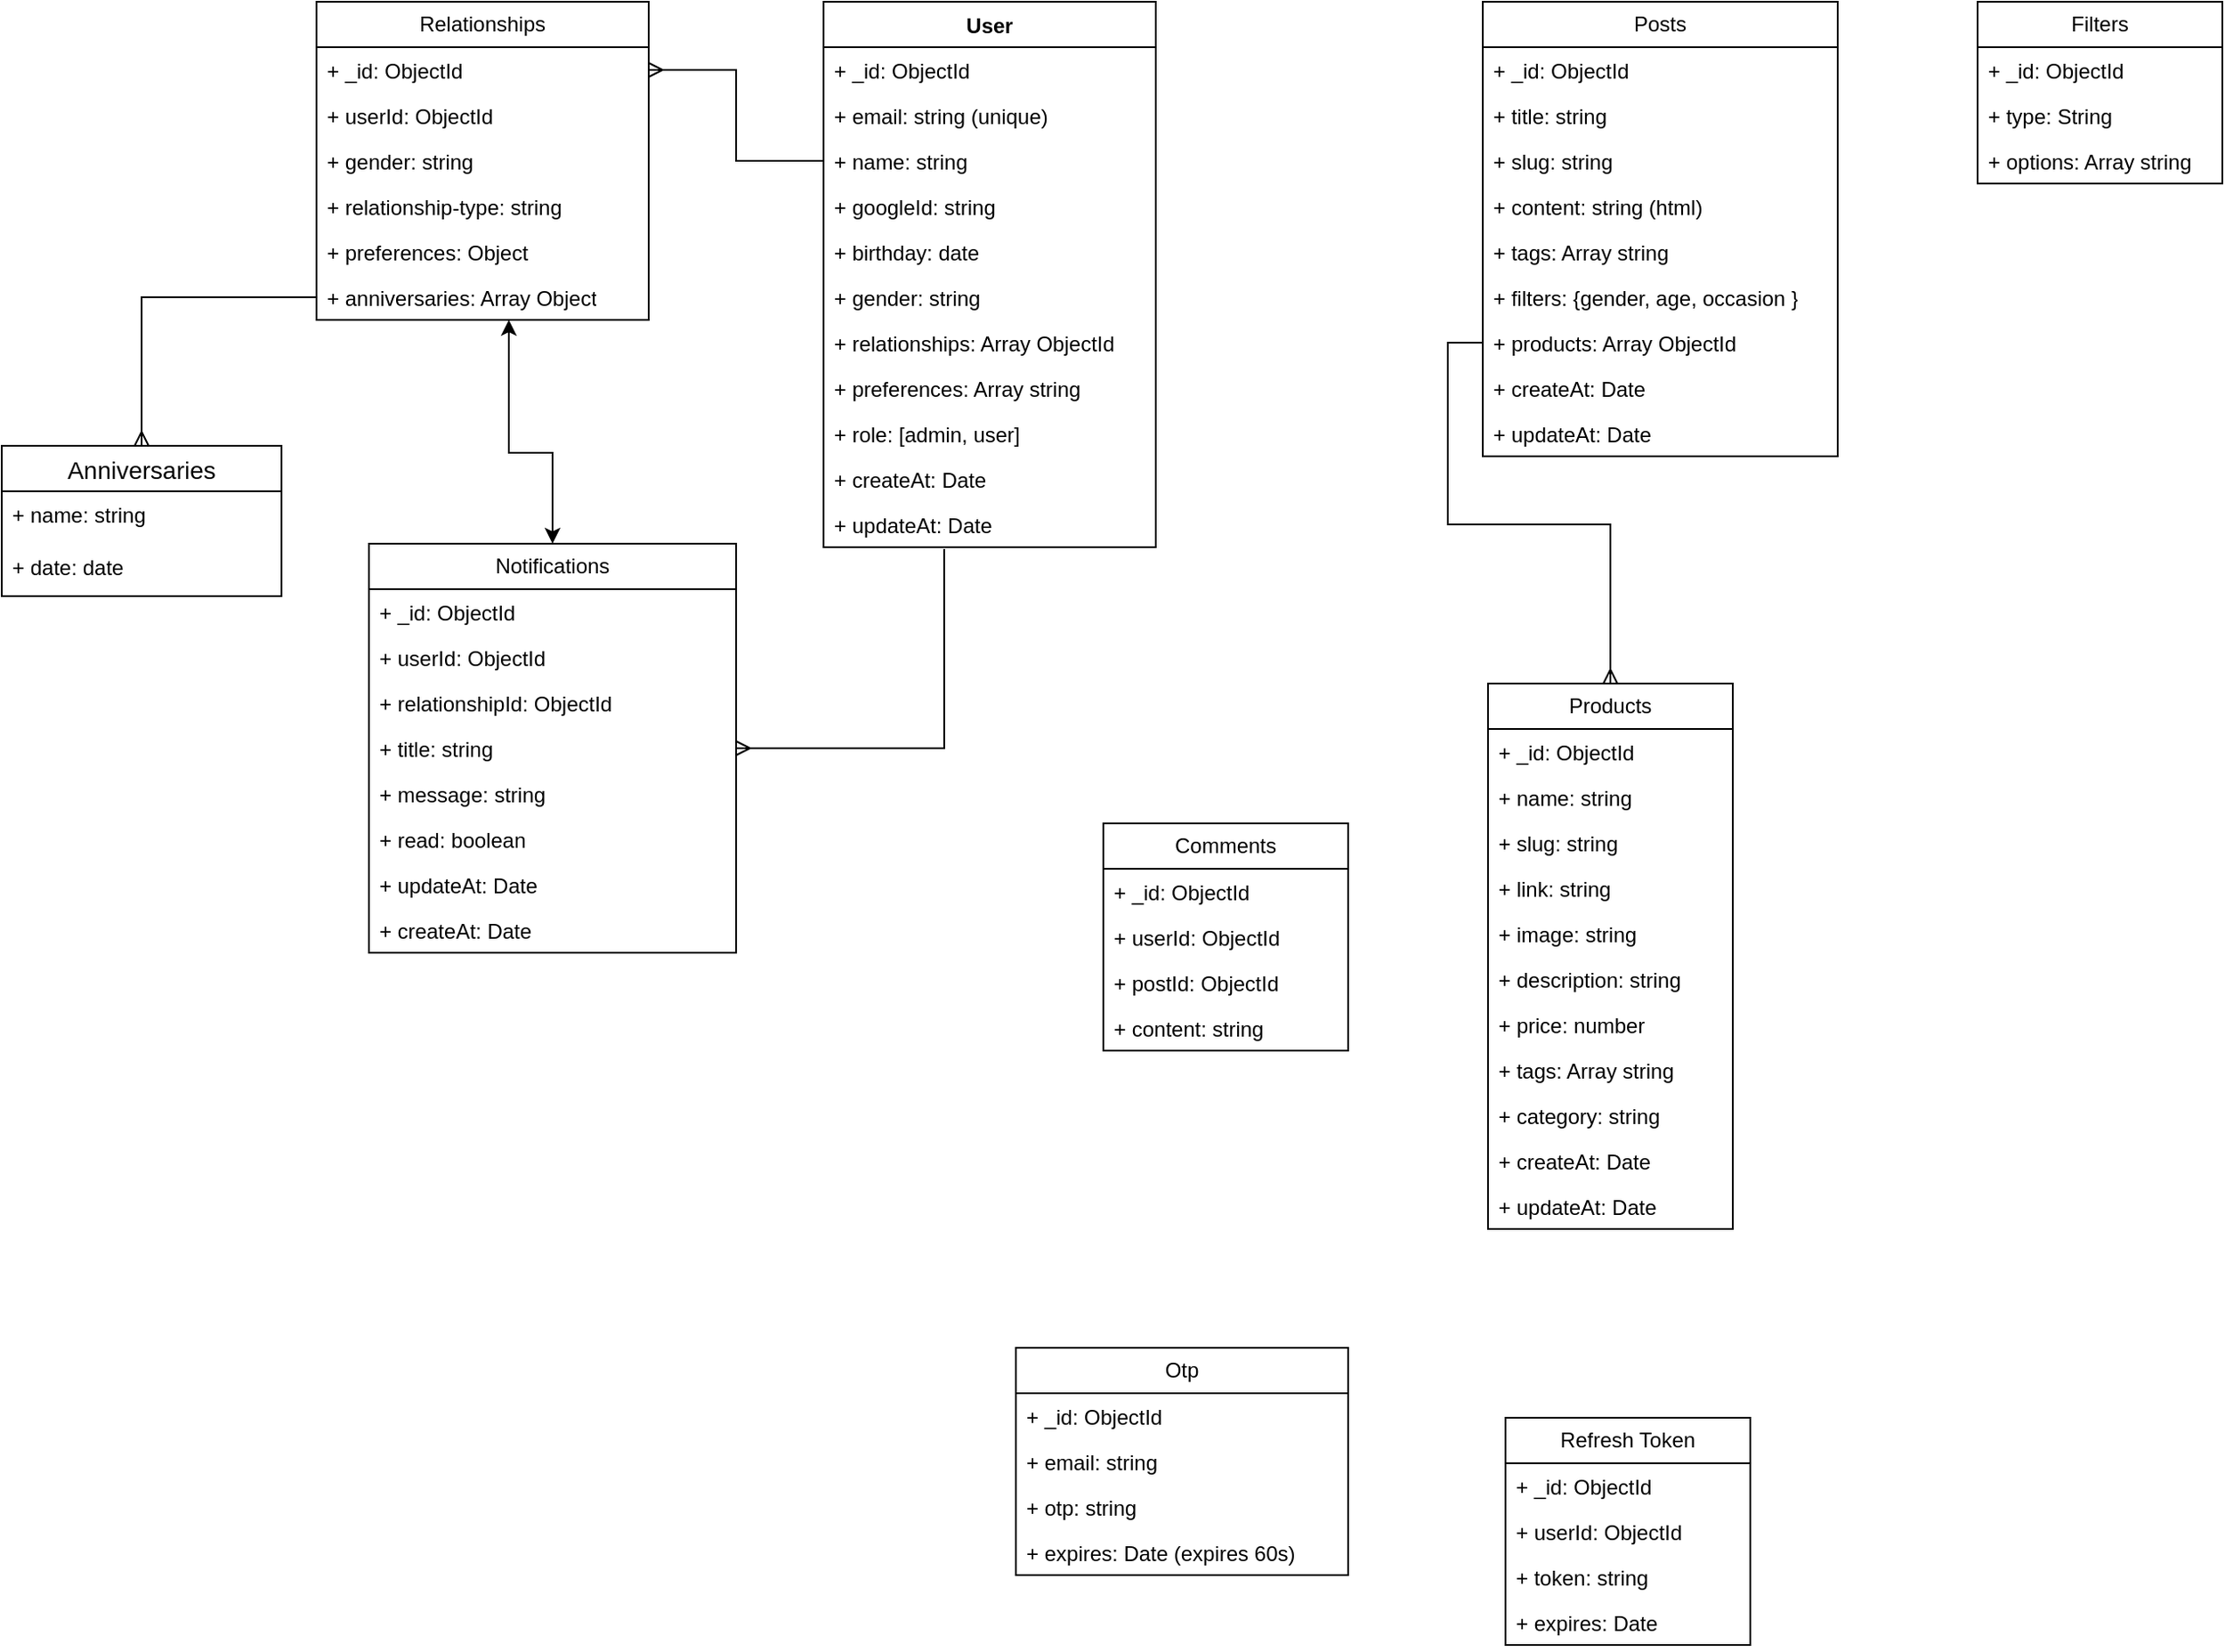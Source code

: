 <mxfile version="26.0.4">
  <diagram name="Trang-1" id="--xrfrz-BZa6Kmq3hvPH">
    <mxGraphModel dx="2258" dy="1238" grid="1" gridSize="10" guides="1" tooltips="1" connect="1" arrows="1" fold="1" page="1" pageScale="1" pageWidth="1654" pageHeight="2336" math="0" shadow="0">
      <root>
        <mxCell id="0" />
        <mxCell id="1" parent="0" />
        <mxCell id="nXrRDYK2SzlN4TtGPAdK-11" value="User" style="swimlane;fontStyle=1;align=center;verticalAlign=top;childLayout=stackLayout;horizontal=1;startSize=26;horizontalStack=0;resizeParent=1;resizeParentMax=0;resizeLast=0;collapsible=1;marginBottom=0;whiteSpace=wrap;html=1;" parent="1" vertex="1">
          <mxGeometry x="380" y="90" width="190" height="312" as="geometry" />
        </mxCell>
        <mxCell id="nXrRDYK2SzlN4TtGPAdK-12" value="+ _id: ObjectId" style="text;strokeColor=none;fillColor=none;align=left;verticalAlign=top;spacingLeft=4;spacingRight=4;overflow=hidden;rotatable=0;points=[[0,0.5],[1,0.5]];portConstraint=eastwest;whiteSpace=wrap;html=1;" parent="nXrRDYK2SzlN4TtGPAdK-11" vertex="1">
          <mxGeometry y="26" width="190" height="26" as="geometry" />
        </mxCell>
        <mxCell id="nXrRDYK2SzlN4TtGPAdK-17" value="+ email: string (unique)" style="text;strokeColor=none;fillColor=none;align=left;verticalAlign=top;spacingLeft=4;spacingRight=4;overflow=hidden;rotatable=0;points=[[0,0.5],[1,0.5]];portConstraint=eastwest;whiteSpace=wrap;html=1;" parent="nXrRDYK2SzlN4TtGPAdK-11" vertex="1">
          <mxGeometry y="52" width="190" height="26" as="geometry" />
        </mxCell>
        <mxCell id="nXrRDYK2SzlN4TtGPAdK-18" value="+ name: string&amp;nbsp;" style="text;strokeColor=none;fillColor=none;align=left;verticalAlign=top;spacingLeft=4;spacingRight=4;overflow=hidden;rotatable=0;points=[[0,0.5],[1,0.5]];portConstraint=eastwest;whiteSpace=wrap;html=1;" parent="nXrRDYK2SzlN4TtGPAdK-11" vertex="1">
          <mxGeometry y="78" width="190" height="26" as="geometry" />
        </mxCell>
        <mxCell id="nXrRDYK2SzlN4TtGPAdK-25" value="+ googleId: string" style="text;strokeColor=none;fillColor=none;align=left;verticalAlign=top;spacingLeft=4;spacingRight=4;overflow=hidden;rotatable=0;points=[[0,0.5],[1,0.5]];portConstraint=eastwest;whiteSpace=wrap;html=1;" parent="nXrRDYK2SzlN4TtGPAdK-11" vertex="1">
          <mxGeometry y="104" width="190" height="26" as="geometry" />
        </mxCell>
        <mxCell id="nXrRDYK2SzlN4TtGPAdK-19" value="+ birthday: date" style="text;strokeColor=none;fillColor=none;align=left;verticalAlign=top;spacingLeft=4;spacingRight=4;overflow=hidden;rotatable=0;points=[[0,0.5],[1,0.5]];portConstraint=eastwest;whiteSpace=wrap;html=1;" parent="nXrRDYK2SzlN4TtGPAdK-11" vertex="1">
          <mxGeometry y="130" width="190" height="26" as="geometry" />
        </mxCell>
        <mxCell id="nXrRDYK2SzlN4TtGPAdK-20" value="+ gender: string" style="text;strokeColor=none;fillColor=none;align=left;verticalAlign=top;spacingLeft=4;spacingRight=4;overflow=hidden;rotatable=0;points=[[0,0.5],[1,0.5]];portConstraint=eastwest;whiteSpace=wrap;html=1;" parent="nXrRDYK2SzlN4TtGPAdK-11" vertex="1">
          <mxGeometry y="156" width="190" height="26" as="geometry" />
        </mxCell>
        <mxCell id="nXrRDYK2SzlN4TtGPAdK-21" value="+ relationships: Array ObjectId&lt;div&gt;&lt;br&gt;&lt;/div&gt;" style="text;strokeColor=none;fillColor=none;align=left;verticalAlign=top;spacingLeft=4;spacingRight=4;overflow=hidden;rotatable=0;points=[[0,0.5],[1,0.5]];portConstraint=eastwest;whiteSpace=wrap;html=1;" parent="nXrRDYK2SzlN4TtGPAdK-11" vertex="1">
          <mxGeometry y="182" width="190" height="26" as="geometry" />
        </mxCell>
        <mxCell id="nXrRDYK2SzlN4TtGPAdK-22" value="+ preferences: Array string" style="text;strokeColor=none;fillColor=none;align=left;verticalAlign=top;spacingLeft=4;spacingRight=4;overflow=hidden;rotatable=0;points=[[0,0.5],[1,0.5]];portConstraint=eastwest;whiteSpace=wrap;html=1;" parent="nXrRDYK2SzlN4TtGPAdK-11" vertex="1">
          <mxGeometry y="208" width="190" height="26" as="geometry" />
        </mxCell>
        <mxCell id="aT9ikR8N9o_AzXJabpUz-1" value="+ role: [admin, user]" style="text;strokeColor=none;fillColor=none;align=left;verticalAlign=top;spacingLeft=4;spacingRight=4;overflow=hidden;rotatable=0;points=[[0,0.5],[1,0.5]];portConstraint=eastwest;whiteSpace=wrap;html=1;" parent="nXrRDYK2SzlN4TtGPAdK-11" vertex="1">
          <mxGeometry y="234" width="190" height="26" as="geometry" />
        </mxCell>
        <mxCell id="nXrRDYK2SzlN4TtGPAdK-35" value="+ createAt: Date" style="text;strokeColor=none;fillColor=none;align=left;verticalAlign=top;spacingLeft=4;spacingRight=4;overflow=hidden;rotatable=0;points=[[0,0.5],[1,0.5]];portConstraint=eastwest;whiteSpace=wrap;html=1;" parent="nXrRDYK2SzlN4TtGPAdK-11" vertex="1">
          <mxGeometry y="260" width="190" height="26" as="geometry" />
        </mxCell>
        <mxCell id="nXrRDYK2SzlN4TtGPAdK-36" value="+ updateAt: Date" style="text;strokeColor=none;fillColor=none;align=left;verticalAlign=top;spacingLeft=4;spacingRight=4;overflow=hidden;rotatable=0;points=[[0,0.5],[1,0.5]];portConstraint=eastwest;whiteSpace=wrap;html=1;" parent="nXrRDYK2SzlN4TtGPAdK-11" vertex="1">
          <mxGeometry y="286" width="190" height="26" as="geometry" />
        </mxCell>
        <mxCell id="nXrRDYK2SzlN4TtGPAdK-30" value="Posts" style="swimlane;fontStyle=0;childLayout=stackLayout;horizontal=1;startSize=26;fillColor=none;horizontalStack=0;resizeParent=1;resizeParentMax=0;resizeLast=0;collapsible=1;marginBottom=0;whiteSpace=wrap;html=1;" parent="1" vertex="1">
          <mxGeometry x="757" y="90" width="203" height="260" as="geometry" />
        </mxCell>
        <mxCell id="nXrRDYK2SzlN4TtGPAdK-31" value="+ _id: ObjectId" style="text;strokeColor=none;fillColor=none;align=left;verticalAlign=top;spacingLeft=4;spacingRight=4;overflow=hidden;rotatable=0;points=[[0,0.5],[1,0.5]];portConstraint=eastwest;whiteSpace=wrap;html=1;" parent="nXrRDYK2SzlN4TtGPAdK-30" vertex="1">
          <mxGeometry y="26" width="203" height="26" as="geometry" />
        </mxCell>
        <mxCell id="nXrRDYK2SzlN4TtGPAdK-32" value="+ title: string" style="text;strokeColor=none;fillColor=none;align=left;verticalAlign=top;spacingLeft=4;spacingRight=4;overflow=hidden;rotatable=0;points=[[0,0.5],[1,0.5]];portConstraint=eastwest;whiteSpace=wrap;html=1;" parent="nXrRDYK2SzlN4TtGPAdK-30" vertex="1">
          <mxGeometry y="52" width="203" height="26" as="geometry" />
        </mxCell>
        <mxCell id="nXrRDYK2SzlN4TtGPAdK-55" value="+ slug: string" style="text;strokeColor=none;fillColor=none;align=left;verticalAlign=top;spacingLeft=4;spacingRight=4;overflow=hidden;rotatable=0;points=[[0,0.5],[1,0.5]];portConstraint=eastwest;whiteSpace=wrap;html=1;" parent="nXrRDYK2SzlN4TtGPAdK-30" vertex="1">
          <mxGeometry y="78" width="203" height="26" as="geometry" />
        </mxCell>
        <mxCell id="nXrRDYK2SzlN4TtGPAdK-33" value="+ content: string (html)" style="text;strokeColor=none;fillColor=none;align=left;verticalAlign=top;spacingLeft=4;spacingRight=4;overflow=hidden;rotatable=0;points=[[0,0.5],[1,0.5]];portConstraint=eastwest;whiteSpace=wrap;html=1;" parent="nXrRDYK2SzlN4TtGPAdK-30" vertex="1">
          <mxGeometry y="104" width="203" height="26" as="geometry" />
        </mxCell>
        <mxCell id="nXrRDYK2SzlN4TtGPAdK-60" value="+ tags: Array string" style="text;strokeColor=none;fillColor=none;align=left;verticalAlign=top;spacingLeft=4;spacingRight=4;overflow=hidden;rotatable=0;points=[[0,0.5],[1,0.5]];portConstraint=eastwest;whiteSpace=wrap;html=1;" parent="nXrRDYK2SzlN4TtGPAdK-30" vertex="1">
          <mxGeometry y="130" width="203" height="26" as="geometry" />
        </mxCell>
        <mxCell id="nXrRDYK2SzlN4TtGPAdK-59" value="+ filters: {gender, age, occasion }" style="text;strokeColor=none;fillColor=none;align=left;verticalAlign=top;spacingLeft=4;spacingRight=4;overflow=hidden;rotatable=0;points=[[0,0.5],[1,0.5]];portConstraint=eastwest;whiteSpace=wrap;html=1;" parent="nXrRDYK2SzlN4TtGPAdK-30" vertex="1">
          <mxGeometry y="156" width="203" height="26" as="geometry" />
        </mxCell>
        <mxCell id="nXrRDYK2SzlN4TtGPAdK-34" value="+ products: Array ObjectId" style="text;strokeColor=none;fillColor=none;align=left;verticalAlign=top;spacingLeft=4;spacingRight=4;overflow=hidden;rotatable=0;points=[[0,0.5],[1,0.5]];portConstraint=eastwest;whiteSpace=wrap;html=1;" parent="nXrRDYK2SzlN4TtGPAdK-30" vertex="1">
          <mxGeometry y="182" width="203" height="26" as="geometry" />
        </mxCell>
        <mxCell id="nXrRDYK2SzlN4TtGPAdK-23" value="+ createAt: Date" style="text;strokeColor=none;fillColor=none;align=left;verticalAlign=top;spacingLeft=4;spacingRight=4;overflow=hidden;rotatable=0;points=[[0,0.5],[1,0.5]];portConstraint=eastwest;whiteSpace=wrap;html=1;" parent="nXrRDYK2SzlN4TtGPAdK-30" vertex="1">
          <mxGeometry y="208" width="203" height="26" as="geometry" />
        </mxCell>
        <mxCell id="nXrRDYK2SzlN4TtGPAdK-24" value="+ updateAt: Date" style="text;strokeColor=none;fillColor=none;align=left;verticalAlign=top;spacingLeft=4;spacingRight=4;overflow=hidden;rotatable=0;points=[[0,0.5],[1,0.5]];portConstraint=eastwest;whiteSpace=wrap;html=1;" parent="nXrRDYK2SzlN4TtGPAdK-30" vertex="1">
          <mxGeometry y="234" width="203" height="26" as="geometry" />
        </mxCell>
        <mxCell id="nXrRDYK2SzlN4TtGPAdK-61" style="edgeStyle=orthogonalEdgeStyle;rounded=0;orthogonalLoop=1;jettySize=auto;html=1;startArrow=ERmany;startFill=0;endArrow=none;endFill=0;" parent="1" source="nXrRDYK2SzlN4TtGPAdK-37" target="nXrRDYK2SzlN4TtGPAdK-34" edge="1">
          <mxGeometry relative="1" as="geometry" />
        </mxCell>
        <mxCell id="nXrRDYK2SzlN4TtGPAdK-37" value="Products" style="swimlane;fontStyle=0;childLayout=stackLayout;horizontal=1;startSize=26;fillColor=none;horizontalStack=0;resizeParent=1;resizeParentMax=0;resizeLast=0;collapsible=1;marginBottom=0;whiteSpace=wrap;html=1;" parent="1" vertex="1">
          <mxGeometry x="760" y="480" width="140" height="312" as="geometry" />
        </mxCell>
        <mxCell id="nXrRDYK2SzlN4TtGPAdK-38" value="+ _id: ObjectId" style="text;strokeColor=none;fillColor=none;align=left;verticalAlign=top;spacingLeft=4;spacingRight=4;overflow=hidden;rotatable=0;points=[[0,0.5],[1,0.5]];portConstraint=eastwest;whiteSpace=wrap;html=1;" parent="nXrRDYK2SzlN4TtGPAdK-37" vertex="1">
          <mxGeometry y="26" width="140" height="26" as="geometry" />
        </mxCell>
        <mxCell id="nXrRDYK2SzlN4TtGPAdK-40" value="+ name: string" style="text;strokeColor=none;fillColor=none;align=left;verticalAlign=top;spacingLeft=4;spacingRight=4;overflow=hidden;rotatable=0;points=[[0,0.5],[1,0.5]];portConstraint=eastwest;whiteSpace=wrap;html=1;" parent="nXrRDYK2SzlN4TtGPAdK-37" vertex="1">
          <mxGeometry y="52" width="140" height="26" as="geometry" />
        </mxCell>
        <mxCell id="aT9ikR8N9o_AzXJabpUz-12" value="+ slug: string" style="text;strokeColor=none;fillColor=none;align=left;verticalAlign=top;spacingLeft=4;spacingRight=4;overflow=hidden;rotatable=0;points=[[0,0.5],[1,0.5]];portConstraint=eastwest;whiteSpace=wrap;html=1;" parent="nXrRDYK2SzlN4TtGPAdK-37" vertex="1">
          <mxGeometry y="78" width="140" height="26" as="geometry" />
        </mxCell>
        <mxCell id="nXrRDYK2SzlN4TtGPAdK-46" value="+ link: string" style="text;strokeColor=none;fillColor=none;align=left;verticalAlign=top;spacingLeft=4;spacingRight=4;overflow=hidden;rotatable=0;points=[[0,0.5],[1,0.5]];portConstraint=eastwest;whiteSpace=wrap;html=1;" parent="nXrRDYK2SzlN4TtGPAdK-37" vertex="1">
          <mxGeometry y="104" width="140" height="26" as="geometry" />
        </mxCell>
        <mxCell id="nXrRDYK2SzlN4TtGPAdK-47" value="+ image: string" style="text;strokeColor=none;fillColor=none;align=left;verticalAlign=top;spacingLeft=4;spacingRight=4;overflow=hidden;rotatable=0;points=[[0,0.5],[1,0.5]];portConstraint=eastwest;whiteSpace=wrap;html=1;" parent="nXrRDYK2SzlN4TtGPAdK-37" vertex="1">
          <mxGeometry y="130" width="140" height="26" as="geometry" />
        </mxCell>
        <mxCell id="nXrRDYK2SzlN4TtGPAdK-48" value="+ description: string" style="text;strokeColor=none;fillColor=none;align=left;verticalAlign=top;spacingLeft=4;spacingRight=4;overflow=hidden;rotatable=0;points=[[0,0.5],[1,0.5]];portConstraint=eastwest;whiteSpace=wrap;html=1;" parent="nXrRDYK2SzlN4TtGPAdK-37" vertex="1">
          <mxGeometry y="156" width="140" height="26" as="geometry" />
        </mxCell>
        <mxCell id="nXrRDYK2SzlN4TtGPAdK-58" value="+ price: number" style="text;strokeColor=none;fillColor=none;align=left;verticalAlign=top;spacingLeft=4;spacingRight=4;overflow=hidden;rotatable=0;points=[[0,0.5],[1,0.5]];portConstraint=eastwest;whiteSpace=wrap;html=1;" parent="nXrRDYK2SzlN4TtGPAdK-37" vertex="1">
          <mxGeometry y="182" width="140" height="26" as="geometry" />
        </mxCell>
        <mxCell id="nXrRDYK2SzlN4TtGPAdK-56" value="+ tags: Array string" style="text;strokeColor=none;fillColor=none;align=left;verticalAlign=top;spacingLeft=4;spacingRight=4;overflow=hidden;rotatable=0;points=[[0,0.5],[1,0.5]];portConstraint=eastwest;whiteSpace=wrap;html=1;" parent="nXrRDYK2SzlN4TtGPAdK-37" vertex="1">
          <mxGeometry y="208" width="140" height="26" as="geometry" />
        </mxCell>
        <mxCell id="nXrRDYK2SzlN4TtGPAdK-57" value="+ category: string" style="text;strokeColor=none;fillColor=none;align=left;verticalAlign=top;spacingLeft=4;spacingRight=4;overflow=hidden;rotatable=0;points=[[0,0.5],[1,0.5]];portConstraint=eastwest;whiteSpace=wrap;html=1;" parent="nXrRDYK2SzlN4TtGPAdK-37" vertex="1">
          <mxGeometry y="234" width="140" height="26" as="geometry" />
        </mxCell>
        <mxCell id="nXrRDYK2SzlN4TtGPAdK-52" value="+ createAt: Date" style="text;strokeColor=none;fillColor=none;align=left;verticalAlign=top;spacingLeft=4;spacingRight=4;overflow=hidden;rotatable=0;points=[[0,0.5],[1,0.5]];portConstraint=eastwest;whiteSpace=wrap;html=1;" parent="nXrRDYK2SzlN4TtGPAdK-37" vertex="1">
          <mxGeometry y="260" width="140" height="26" as="geometry" />
        </mxCell>
        <mxCell id="nXrRDYK2SzlN4TtGPAdK-53" value="+ updateAt: Date" style="text;strokeColor=none;fillColor=none;align=left;verticalAlign=top;spacingLeft=4;spacingRight=4;overflow=hidden;rotatable=0;points=[[0,0.5],[1,0.5]];portConstraint=eastwest;whiteSpace=wrap;html=1;" parent="nXrRDYK2SzlN4TtGPAdK-37" vertex="1">
          <mxGeometry y="286" width="140" height="26" as="geometry" />
        </mxCell>
        <mxCell id="nXrRDYK2SzlN4TtGPAdK-41" value="Filters" style="swimlane;fontStyle=0;childLayout=stackLayout;horizontal=1;startSize=26;fillColor=none;horizontalStack=0;resizeParent=1;resizeParentMax=0;resizeLast=0;collapsible=1;marginBottom=0;whiteSpace=wrap;html=1;" parent="1" vertex="1">
          <mxGeometry x="1040" y="90" width="140" height="104" as="geometry" />
        </mxCell>
        <mxCell id="nXrRDYK2SzlN4TtGPAdK-42" value="+ _id: ObjectId" style="text;strokeColor=none;fillColor=none;align=left;verticalAlign=top;spacingLeft=4;spacingRight=4;overflow=hidden;rotatable=0;points=[[0,0.5],[1,0.5]];portConstraint=eastwest;whiteSpace=wrap;html=1;" parent="nXrRDYK2SzlN4TtGPAdK-41" vertex="1">
          <mxGeometry y="26" width="140" height="26" as="geometry" />
        </mxCell>
        <mxCell id="nXrRDYK2SzlN4TtGPAdK-43" value="+ type: String" style="text;strokeColor=none;fillColor=none;align=left;verticalAlign=top;spacingLeft=4;spacingRight=4;overflow=hidden;rotatable=0;points=[[0,0.5],[1,0.5]];portConstraint=eastwest;whiteSpace=wrap;html=1;" parent="nXrRDYK2SzlN4TtGPAdK-41" vertex="1">
          <mxGeometry y="52" width="140" height="26" as="geometry" />
        </mxCell>
        <mxCell id="nXrRDYK2SzlN4TtGPAdK-44" value="+ options: Array string" style="text;strokeColor=none;fillColor=none;align=left;verticalAlign=top;spacingLeft=4;spacingRight=4;overflow=hidden;rotatable=0;points=[[0,0.5],[1,0.5]];portConstraint=eastwest;whiteSpace=wrap;html=1;" parent="nXrRDYK2SzlN4TtGPAdK-41" vertex="1">
          <mxGeometry y="78" width="140" height="26" as="geometry" />
        </mxCell>
        <mxCell id="nXrRDYK2SzlN4TtGPAdK-62" value="Relationships" style="swimlane;fontStyle=0;childLayout=stackLayout;horizontal=1;startSize=26;fillColor=none;horizontalStack=0;resizeParent=1;resizeParentMax=0;resizeLast=0;collapsible=1;marginBottom=0;whiteSpace=wrap;html=1;" parent="1" vertex="1">
          <mxGeometry x="90" y="90" width="190" height="182" as="geometry" />
        </mxCell>
        <mxCell id="nXrRDYK2SzlN4TtGPAdK-63" value="+ _id: ObjectId" style="text;strokeColor=none;fillColor=none;align=left;verticalAlign=top;spacingLeft=4;spacingRight=4;overflow=hidden;rotatable=0;points=[[0,0.5],[1,0.5]];portConstraint=eastwest;whiteSpace=wrap;html=1;" parent="nXrRDYK2SzlN4TtGPAdK-62" vertex="1">
          <mxGeometry y="26" width="190" height="26" as="geometry" />
        </mxCell>
        <mxCell id="nXrRDYK2SzlN4TtGPAdK-81" value="+ userId: ObjectId" style="text;strokeColor=none;fillColor=none;align=left;verticalAlign=top;spacingLeft=4;spacingRight=4;overflow=hidden;rotatable=0;points=[[0,0.5],[1,0.5]];portConstraint=eastwest;whiteSpace=wrap;html=1;" parent="nXrRDYK2SzlN4TtGPAdK-62" vertex="1">
          <mxGeometry y="52" width="190" height="26" as="geometry" />
        </mxCell>
        <mxCell id="nXrRDYK2SzlN4TtGPAdK-82" value="+ gender: string" style="text;strokeColor=none;fillColor=none;align=left;verticalAlign=top;spacingLeft=4;spacingRight=4;overflow=hidden;rotatable=0;points=[[0,0.5],[1,0.5]];portConstraint=eastwest;whiteSpace=wrap;html=1;" parent="nXrRDYK2SzlN4TtGPAdK-62" vertex="1">
          <mxGeometry y="78" width="190" height="26" as="geometry" />
        </mxCell>
        <mxCell id="nXrRDYK2SzlN4TtGPAdK-65" value="+ relationship-type: string&amp;nbsp;" style="text;strokeColor=none;fillColor=none;align=left;verticalAlign=top;spacingLeft=4;spacingRight=4;overflow=hidden;rotatable=0;points=[[0,0.5],[1,0.5]];portConstraint=eastwest;whiteSpace=wrap;html=1;" parent="nXrRDYK2SzlN4TtGPAdK-62" vertex="1">
          <mxGeometry y="104" width="190" height="26" as="geometry" />
        </mxCell>
        <mxCell id="nXrRDYK2SzlN4TtGPAdK-64" value="+ preferences: Object" style="text;strokeColor=none;fillColor=none;align=left;verticalAlign=top;spacingLeft=4;spacingRight=4;overflow=hidden;rotatable=0;points=[[0,0.5],[1,0.5]];portConstraint=eastwest;whiteSpace=wrap;html=1;" parent="nXrRDYK2SzlN4TtGPAdK-62" vertex="1">
          <mxGeometry y="130" width="190" height="26" as="geometry" />
        </mxCell>
        <mxCell id="nXrRDYK2SzlN4TtGPAdK-69" value="+ anniversaries: Array Object" style="text;strokeColor=none;fillColor=none;align=left;verticalAlign=top;spacingLeft=4;spacingRight=4;overflow=hidden;rotatable=0;points=[[0,0.5],[1,0.5]];portConstraint=eastwest;whiteSpace=wrap;html=1;" parent="nXrRDYK2SzlN4TtGPAdK-62" vertex="1">
          <mxGeometry y="156" width="190" height="26" as="geometry" />
        </mxCell>
        <mxCell id="nXrRDYK2SzlN4TtGPAdK-74" value="" style="edgeStyle=orthogonalEdgeStyle;rounded=0;orthogonalLoop=1;jettySize=auto;html=1;endArrow=none;endFill=0;startArrow=ERmany;startFill=0;" parent="1" source="nXrRDYK2SzlN4TtGPAdK-70" target="nXrRDYK2SzlN4TtGPAdK-69" edge="1">
          <mxGeometry relative="1" as="geometry" />
        </mxCell>
        <mxCell id="nXrRDYK2SzlN4TtGPAdK-70" value="Anniversaries" style="swimlane;fontStyle=0;childLayout=stackLayout;horizontal=1;startSize=26;horizontalStack=0;resizeParent=1;resizeParentMax=0;resizeLast=0;collapsible=1;marginBottom=0;align=center;fontSize=14;" parent="1" vertex="1">
          <mxGeometry x="-90" y="344" width="160" height="86" as="geometry" />
        </mxCell>
        <mxCell id="nXrRDYK2SzlN4TtGPAdK-71" value="+ name: string" style="text;strokeColor=none;fillColor=none;spacingLeft=4;spacingRight=4;overflow=hidden;rotatable=0;points=[[0,0.5],[1,0.5]];portConstraint=eastwest;fontSize=12;whiteSpace=wrap;html=1;" parent="nXrRDYK2SzlN4TtGPAdK-70" vertex="1">
          <mxGeometry y="26" width="160" height="30" as="geometry" />
        </mxCell>
        <mxCell id="nXrRDYK2SzlN4TtGPAdK-72" value="+ date: date" style="text;strokeColor=none;fillColor=none;spacingLeft=4;spacingRight=4;overflow=hidden;rotatable=0;points=[[0,0.5],[1,0.5]];portConstraint=eastwest;fontSize=12;whiteSpace=wrap;html=1;" parent="nXrRDYK2SzlN4TtGPAdK-70" vertex="1">
          <mxGeometry y="56" width="160" height="30" as="geometry" />
        </mxCell>
        <mxCell id="aT9ikR8N9o_AzXJabpUz-3" value="" style="edgeStyle=orthogonalEdgeStyle;rounded=0;orthogonalLoop=1;jettySize=auto;html=1;startArrow=classic;startFill=1;" parent="1" source="nXrRDYK2SzlN4TtGPAdK-75" target="nXrRDYK2SzlN4TtGPAdK-69" edge="1">
          <mxGeometry relative="1" as="geometry">
            <Array as="points">
              <mxPoint x="225" y="348" />
              <mxPoint x="200" y="348" />
            </Array>
          </mxGeometry>
        </mxCell>
        <mxCell id="aT9ikR8N9o_AzXJabpUz-6" value="" style="edgeStyle=orthogonalEdgeStyle;rounded=0;orthogonalLoop=1;jettySize=auto;html=1;entryX=0.363;entryY=1.038;entryDx=0;entryDy=0;entryPerimeter=0;startArrow=ERmany;startFill=0;endArrow=none;endFill=0;" parent="1" source="nXrRDYK2SzlN4TtGPAdK-75" target="nXrRDYK2SzlN4TtGPAdK-36" edge="1">
          <mxGeometry relative="1" as="geometry">
            <mxPoint x="475" y="334" as="targetPoint" />
          </mxGeometry>
        </mxCell>
        <mxCell id="nXrRDYK2SzlN4TtGPAdK-75" value="Notifications" style="swimlane;fontStyle=0;childLayout=stackLayout;horizontal=1;startSize=26;fillColor=none;horizontalStack=0;resizeParent=1;resizeParentMax=0;resizeLast=0;collapsible=1;marginBottom=0;whiteSpace=wrap;html=1;" parent="1" vertex="1">
          <mxGeometry x="120" y="400" width="210" height="234" as="geometry" />
        </mxCell>
        <mxCell id="nXrRDYK2SzlN4TtGPAdK-76" value="+ _id: ObjectId" style="text;strokeColor=none;fillColor=none;align=left;verticalAlign=top;spacingLeft=4;spacingRight=4;overflow=hidden;rotatable=0;points=[[0,0.5],[1,0.5]];portConstraint=eastwest;whiteSpace=wrap;html=1;" parent="nXrRDYK2SzlN4TtGPAdK-75" vertex="1">
          <mxGeometry y="26" width="210" height="26" as="geometry" />
        </mxCell>
        <mxCell id="nXrRDYK2SzlN4TtGPAdK-77" value="+ userId: ObjectId" style="text;strokeColor=none;fillColor=none;align=left;verticalAlign=top;spacingLeft=4;spacingRight=4;overflow=hidden;rotatable=0;points=[[0,0.5],[1,0.5]];portConstraint=eastwest;whiteSpace=wrap;html=1;" parent="nXrRDYK2SzlN4TtGPAdK-75" vertex="1">
          <mxGeometry y="52" width="210" height="26" as="geometry" />
        </mxCell>
        <mxCell id="nXrRDYK2SzlN4TtGPAdK-78" value="+&amp;nbsp;relationshipId: ObjectId" style="text;strokeColor=none;fillColor=none;align=left;verticalAlign=top;spacingLeft=4;spacingRight=4;overflow=hidden;rotatable=0;points=[[0,0.5],[1,0.5]];portConstraint=eastwest;whiteSpace=wrap;html=1;" parent="nXrRDYK2SzlN4TtGPAdK-75" vertex="1">
          <mxGeometry y="78" width="210" height="26" as="geometry" />
        </mxCell>
        <mxCell id="nXrRDYK2SzlN4TtGPAdK-83" value="+ title: string" style="text;strokeColor=none;fillColor=none;align=left;verticalAlign=top;spacingLeft=4;spacingRight=4;overflow=hidden;rotatable=0;points=[[0,0.5],[1,0.5]];portConstraint=eastwest;whiteSpace=wrap;html=1;" parent="nXrRDYK2SzlN4TtGPAdK-75" vertex="1">
          <mxGeometry y="104" width="210" height="26" as="geometry" />
        </mxCell>
        <mxCell id="nXrRDYK2SzlN4TtGPAdK-84" value="+ message: string" style="text;strokeColor=none;fillColor=none;align=left;verticalAlign=top;spacingLeft=4;spacingRight=4;overflow=hidden;rotatable=0;points=[[0,0.5],[1,0.5]];portConstraint=eastwest;whiteSpace=wrap;html=1;" parent="nXrRDYK2SzlN4TtGPAdK-75" vertex="1">
          <mxGeometry y="130" width="210" height="26" as="geometry" />
        </mxCell>
        <mxCell id="nXrRDYK2SzlN4TtGPAdK-85" value="+ read: boolean" style="text;strokeColor=none;fillColor=none;align=left;verticalAlign=top;spacingLeft=4;spacingRight=4;overflow=hidden;rotatable=0;points=[[0,0.5],[1,0.5]];portConstraint=eastwest;whiteSpace=wrap;html=1;" parent="nXrRDYK2SzlN4TtGPAdK-75" vertex="1">
          <mxGeometry y="156" width="210" height="26" as="geometry" />
        </mxCell>
        <mxCell id="nXrRDYK2SzlN4TtGPAdK-87" value="+ updateAt: Date" style="text;strokeColor=none;fillColor=none;align=left;verticalAlign=top;spacingLeft=4;spacingRight=4;overflow=hidden;rotatable=0;points=[[0,0.5],[1,0.5]];portConstraint=eastwest;whiteSpace=wrap;html=1;" parent="nXrRDYK2SzlN4TtGPAdK-75" vertex="1">
          <mxGeometry y="182" width="210" height="26" as="geometry" />
        </mxCell>
        <mxCell id="nXrRDYK2SzlN4TtGPAdK-86" value="+ createAt: Date" style="text;strokeColor=none;fillColor=none;align=left;verticalAlign=top;spacingLeft=4;spacingRight=4;overflow=hidden;rotatable=0;points=[[0,0.5],[1,0.5]];portConstraint=eastwest;whiteSpace=wrap;html=1;" parent="nXrRDYK2SzlN4TtGPAdK-75" vertex="1">
          <mxGeometry y="208" width="210" height="26" as="geometry" />
        </mxCell>
        <mxCell id="aT9ikR8N9o_AzXJabpUz-2" value="" style="edgeStyle=orthogonalEdgeStyle;rounded=0;orthogonalLoop=1;jettySize=auto;html=1;startArrow=ERmany;startFill=0;endArrow=none;endFill=0;" parent="1" source="nXrRDYK2SzlN4TtGPAdK-63" target="nXrRDYK2SzlN4TtGPAdK-18" edge="1">
          <mxGeometry relative="1" as="geometry" />
        </mxCell>
        <mxCell id="aT9ikR8N9o_AzXJabpUz-7" value="Comments" style="swimlane;fontStyle=0;childLayout=stackLayout;horizontal=1;startSize=26;fillColor=none;horizontalStack=0;resizeParent=1;resizeParentMax=0;resizeLast=0;collapsible=1;marginBottom=0;whiteSpace=wrap;html=1;" parent="1" vertex="1">
          <mxGeometry x="540" y="560" width="140" height="130" as="geometry" />
        </mxCell>
        <mxCell id="aT9ikR8N9o_AzXJabpUz-8" value="+ _id: ObjectId" style="text;strokeColor=none;fillColor=none;align=left;verticalAlign=top;spacingLeft=4;spacingRight=4;overflow=hidden;rotatable=0;points=[[0,0.5],[1,0.5]];portConstraint=eastwest;whiteSpace=wrap;html=1;" parent="aT9ikR8N9o_AzXJabpUz-7" vertex="1">
          <mxGeometry y="26" width="140" height="26" as="geometry" />
        </mxCell>
        <mxCell id="aT9ikR8N9o_AzXJabpUz-9" value="+ userId: ObjectId" style="text;strokeColor=none;fillColor=none;align=left;verticalAlign=top;spacingLeft=4;spacingRight=4;overflow=hidden;rotatable=0;points=[[0,0.5],[1,0.5]];portConstraint=eastwest;whiteSpace=wrap;html=1;" parent="aT9ikR8N9o_AzXJabpUz-7" vertex="1">
          <mxGeometry y="52" width="140" height="26" as="geometry" />
        </mxCell>
        <mxCell id="aT9ikR8N9o_AzXJabpUz-10" value="+ postId: ObjectId" style="text;strokeColor=none;fillColor=none;align=left;verticalAlign=top;spacingLeft=4;spacingRight=4;overflow=hidden;rotatable=0;points=[[0,0.5],[1,0.5]];portConstraint=eastwest;whiteSpace=wrap;html=1;" parent="aT9ikR8N9o_AzXJabpUz-7" vertex="1">
          <mxGeometry y="78" width="140" height="26" as="geometry" />
        </mxCell>
        <mxCell id="aT9ikR8N9o_AzXJabpUz-11" value="+ content: string" style="text;strokeColor=none;fillColor=none;align=left;verticalAlign=top;spacingLeft=4;spacingRight=4;overflow=hidden;rotatable=0;points=[[0,0.5],[1,0.5]];portConstraint=eastwest;whiteSpace=wrap;html=1;" parent="aT9ikR8N9o_AzXJabpUz-7" vertex="1">
          <mxGeometry y="104" width="140" height="26" as="geometry" />
        </mxCell>
        <mxCell id="BQMriJfRVaWXI6T3kKZ7-1" value="Otp" style="swimlane;fontStyle=0;childLayout=stackLayout;horizontal=1;startSize=26;fillColor=none;horizontalStack=0;resizeParent=1;resizeParentMax=0;resizeLast=0;collapsible=1;marginBottom=0;whiteSpace=wrap;html=1;" vertex="1" parent="1">
          <mxGeometry x="490" y="860" width="190" height="130" as="geometry" />
        </mxCell>
        <mxCell id="BQMriJfRVaWXI6T3kKZ7-2" value="+ _id: ObjectId" style="text;strokeColor=none;fillColor=none;align=left;verticalAlign=top;spacingLeft=4;spacingRight=4;overflow=hidden;rotatable=0;points=[[0,0.5],[1,0.5]];portConstraint=eastwest;whiteSpace=wrap;html=1;" vertex="1" parent="BQMriJfRVaWXI6T3kKZ7-1">
          <mxGeometry y="26" width="190" height="26" as="geometry" />
        </mxCell>
        <mxCell id="BQMriJfRVaWXI6T3kKZ7-3" value="+ email: string" style="text;strokeColor=none;fillColor=none;align=left;verticalAlign=top;spacingLeft=4;spacingRight=4;overflow=hidden;rotatable=0;points=[[0,0.5],[1,0.5]];portConstraint=eastwest;whiteSpace=wrap;html=1;" vertex="1" parent="BQMriJfRVaWXI6T3kKZ7-1">
          <mxGeometry y="52" width="190" height="26" as="geometry" />
        </mxCell>
        <mxCell id="BQMriJfRVaWXI6T3kKZ7-4" value="+ otp: string" style="text;strokeColor=none;fillColor=none;align=left;verticalAlign=top;spacingLeft=4;spacingRight=4;overflow=hidden;rotatable=0;points=[[0,0.5],[1,0.5]];portConstraint=eastwest;whiteSpace=wrap;html=1;" vertex="1" parent="BQMriJfRVaWXI6T3kKZ7-1">
          <mxGeometry y="78" width="190" height="26" as="geometry" />
        </mxCell>
        <mxCell id="BQMriJfRVaWXI6T3kKZ7-5" value="+ expires: Date (expires 60s)" style="text;strokeColor=none;fillColor=none;align=left;verticalAlign=top;spacingLeft=4;spacingRight=4;overflow=hidden;rotatable=0;points=[[0,0.5],[1,0.5]];portConstraint=eastwest;whiteSpace=wrap;html=1;" vertex="1" parent="BQMriJfRVaWXI6T3kKZ7-1">
          <mxGeometry y="104" width="190" height="26" as="geometry" />
        </mxCell>
        <mxCell id="BQMriJfRVaWXI6T3kKZ7-6" value="Refresh Token" style="swimlane;fontStyle=0;childLayout=stackLayout;horizontal=1;startSize=26;fillColor=none;horizontalStack=0;resizeParent=1;resizeParentMax=0;resizeLast=0;collapsible=1;marginBottom=0;whiteSpace=wrap;html=1;" vertex="1" parent="1">
          <mxGeometry x="770" y="900" width="140" height="130" as="geometry" />
        </mxCell>
        <mxCell id="BQMriJfRVaWXI6T3kKZ7-7" value="+ _id: ObjectId" style="text;strokeColor=none;fillColor=none;align=left;verticalAlign=top;spacingLeft=4;spacingRight=4;overflow=hidden;rotatable=0;points=[[0,0.5],[1,0.5]];portConstraint=eastwest;whiteSpace=wrap;html=1;" vertex="1" parent="BQMriJfRVaWXI6T3kKZ7-6">
          <mxGeometry y="26" width="140" height="26" as="geometry" />
        </mxCell>
        <mxCell id="BQMriJfRVaWXI6T3kKZ7-8" value="+ userId: ObjectId" style="text;strokeColor=none;fillColor=none;align=left;verticalAlign=top;spacingLeft=4;spacingRight=4;overflow=hidden;rotatable=0;points=[[0,0.5],[1,0.5]];portConstraint=eastwest;whiteSpace=wrap;html=1;" vertex="1" parent="BQMriJfRVaWXI6T3kKZ7-6">
          <mxGeometry y="52" width="140" height="26" as="geometry" />
        </mxCell>
        <mxCell id="BQMriJfRVaWXI6T3kKZ7-9" value="+ token: string" style="text;strokeColor=none;fillColor=none;align=left;verticalAlign=top;spacingLeft=4;spacingRight=4;overflow=hidden;rotatable=0;points=[[0,0.5],[1,0.5]];portConstraint=eastwest;whiteSpace=wrap;html=1;" vertex="1" parent="BQMriJfRVaWXI6T3kKZ7-6">
          <mxGeometry y="78" width="140" height="26" as="geometry" />
        </mxCell>
        <mxCell id="BQMriJfRVaWXI6T3kKZ7-10" value="+ expires: Date" style="text;strokeColor=none;fillColor=none;align=left;verticalAlign=top;spacingLeft=4;spacingRight=4;overflow=hidden;rotatable=0;points=[[0,0.5],[1,0.5]];portConstraint=eastwest;whiteSpace=wrap;html=1;" vertex="1" parent="BQMriJfRVaWXI6T3kKZ7-6">
          <mxGeometry y="104" width="140" height="26" as="geometry" />
        </mxCell>
      </root>
    </mxGraphModel>
  </diagram>
</mxfile>

